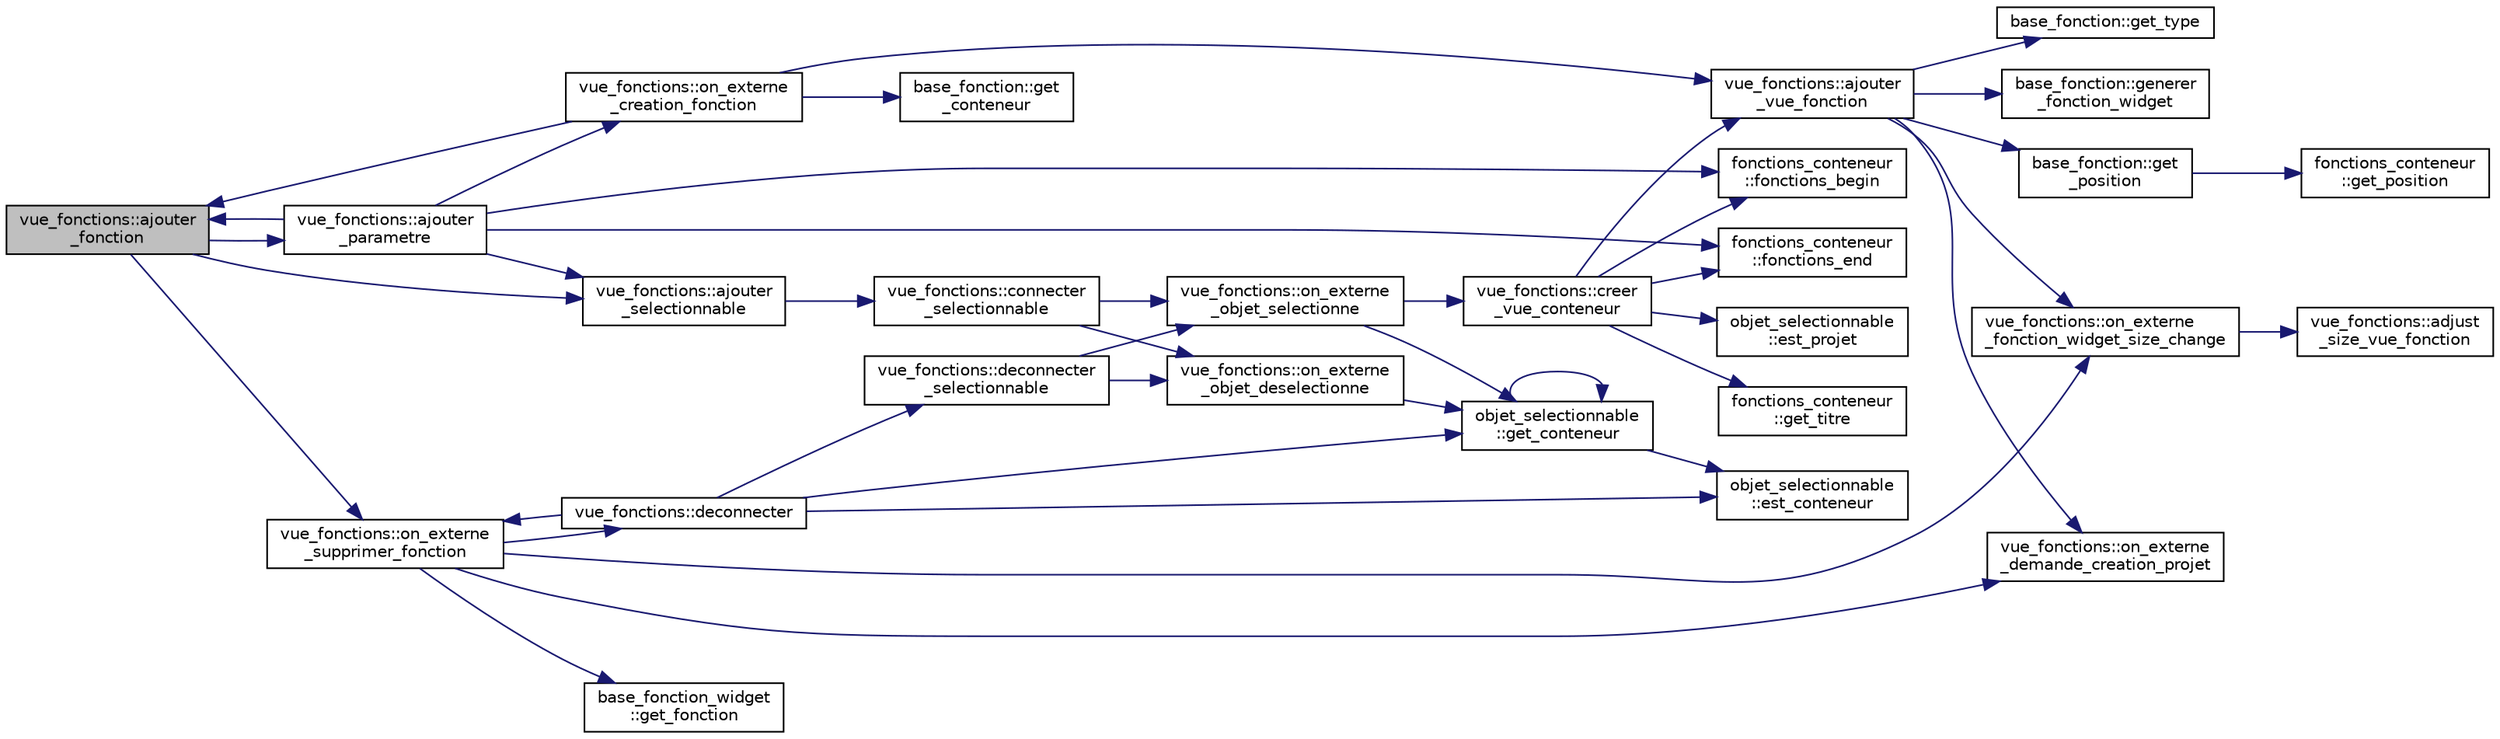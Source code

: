 digraph "vue_fonctions::ajouter_fonction"
{
  edge [fontname="Helvetica",fontsize="10",labelfontname="Helvetica",labelfontsize="10"];
  node [fontname="Helvetica",fontsize="10",shape=record];
  rankdir="LR";
  Node11 [label="vue_fonctions::ajouter\l_fonction",height=0.2,width=0.4,color="black", fillcolor="grey75", style="filled", fontcolor="black"];
  Node11 -> Node12 [color="midnightblue",fontsize="10",style="solid",fontname="Helvetica"];
  Node12 [label="vue_fonctions::ajouter\l_selectionnable",height=0.2,width=0.4,color="black", fillcolor="white", style="filled",URL="$classvue__fonctions.html#a77d4c5f3bb2ec3a1160c1d05c23b8bb0"];
  Node12 -> Node13 [color="midnightblue",fontsize="10",style="solid",fontname="Helvetica"];
  Node13 [label="vue_fonctions::connecter\l_selectionnable",height=0.2,width=0.4,color="black", fillcolor="white", style="filled",URL="$classvue__fonctions.html#a8b4d92b99c2f8bad26192a3d496cd97a"];
  Node13 -> Node14 [color="midnightblue",fontsize="10",style="solid",fontname="Helvetica"];
  Node14 [label="vue_fonctions::on_externe\l_objet_selectionne",height=0.2,width=0.4,color="black", fillcolor="white", style="filled",URL="$classvue__fonctions.html#a610daa1bb1cad846dbd1c6a9db10f295"];
  Node14 -> Node15 [color="midnightblue",fontsize="10",style="solid",fontname="Helvetica"];
  Node15 [label="objet_selectionnable\l::get_conteneur",height=0.2,width=0.4,color="black", fillcolor="white", style="filled",URL="$classobjet__selectionnable.html#ab809d020155b7fec48ff3adbe15c9b65"];
  Node15 -> Node16 [color="midnightblue",fontsize="10",style="solid",fontname="Helvetica"];
  Node16 [label="objet_selectionnable\l::est_conteneur",height=0.2,width=0.4,color="black", fillcolor="white", style="filled",URL="$classobjet__selectionnable.html#a2c6b5b342b5f3a9f48893f793f935e0f"];
  Node15 -> Node15 [color="midnightblue",fontsize="10",style="solid",fontname="Helvetica"];
  Node14 -> Node17 [color="midnightblue",fontsize="10",style="solid",fontname="Helvetica"];
  Node17 [label="vue_fonctions::creer\l_vue_conteneur",height=0.2,width=0.4,color="black", fillcolor="white", style="filled",URL="$classvue__fonctions.html#a43f442e02fedae787e0027e5c766cab4",tooltip="On crée la vue. "];
  Node17 -> Node18 [color="midnightblue",fontsize="10",style="solid",fontname="Helvetica"];
  Node18 [label="objet_selectionnable\l::est_projet",height=0.2,width=0.4,color="black", fillcolor="white", style="filled",URL="$classobjet__selectionnable.html#a49ea1a29523e46f099896477a2b43eaa"];
  Node17 -> Node19 [color="midnightblue",fontsize="10",style="solid",fontname="Helvetica"];
  Node19 [label="fonctions_conteneur\l::get_titre",height=0.2,width=0.4,color="black", fillcolor="white", style="filled",URL="$classfonctions__conteneur.html#ab81d1b229c4f0564ef2aef27345bf1ad"];
  Node17 -> Node20 [color="midnightblue",fontsize="10",style="solid",fontname="Helvetica"];
  Node20 [label="fonctions_conteneur\l::fonctions_begin",height=0.2,width=0.4,color="black", fillcolor="white", style="filled",URL="$classfonctions__conteneur.html#aa1db33c3a0bf76b354e77b4a4324357a"];
  Node17 -> Node21 [color="midnightblue",fontsize="10",style="solid",fontname="Helvetica"];
  Node21 [label="fonctions_conteneur\l::fonctions_end",height=0.2,width=0.4,color="black", fillcolor="white", style="filled",URL="$classfonctions__conteneur.html#a165ee65380980b58b521a62810cd7e27"];
  Node17 -> Node22 [color="midnightblue",fontsize="10",style="solid",fontname="Helvetica"];
  Node22 [label="vue_fonctions::ajouter\l_vue_fonction",height=0.2,width=0.4,color="black", fillcolor="white", style="filled",URL="$classvue__fonctions.html#a8965a0253e4ffc9fddb3fb4c595ff751",tooltip="Ajoute la vue de la fonction. "];
  Node22 -> Node23 [color="midnightblue",fontsize="10",style="solid",fontname="Helvetica"];
  Node23 [label="base_fonction::generer\l_fonction_widget",height=0.2,width=0.4,color="black", fillcolor="white", style="filled",URL="$classbase__fonction.html#ad5c8ce64c897fba9cc84bf4dae60ee9a"];
  Node22 -> Node24 [color="midnightblue",fontsize="10",style="solid",fontname="Helvetica"];
  Node24 [label="vue_fonctions::on_externe\l_fonction_widget_size_change",height=0.2,width=0.4,color="black", fillcolor="white", style="filled",URL="$classvue__fonctions.html#aead9d73dffeef24ed7ba17edcda415f3"];
  Node24 -> Node25 [color="midnightblue",fontsize="10",style="solid",fontname="Helvetica"];
  Node25 [label="vue_fonctions::adjust\l_size_vue_fonction",height=0.2,width=0.4,color="black", fillcolor="white", style="filled",URL="$classvue__fonctions.html#a782d0cc63a33af720f8c44958d595425"];
  Node22 -> Node26 [color="midnightblue",fontsize="10",style="solid",fontname="Helvetica"];
  Node26 [label="vue_fonctions::on_externe\l_demande_creation_projet",height=0.2,width=0.4,color="black", fillcolor="white", style="filled",URL="$classvue__fonctions.html#ae54ea51dbad2688ef17e17bd03c6a955"];
  Node22 -> Node27 [color="midnightblue",fontsize="10",style="solid",fontname="Helvetica"];
  Node27 [label="base_fonction::get\l_position",height=0.2,width=0.4,color="black", fillcolor="white", style="filled",URL="$classbase__fonction.html#aa42a2214daf8e49a79b627f62ab9105e"];
  Node27 -> Node28 [color="midnightblue",fontsize="10",style="solid",fontname="Helvetica"];
  Node28 [label="fonctions_conteneur\l::get_position",height=0.2,width=0.4,color="black", fillcolor="white", style="filled",URL="$classfonctions__conteneur.html#a61f2cd0bf2ee27462f470e36a2f43869"];
  Node22 -> Node29 [color="midnightblue",fontsize="10",style="solid",fontname="Helvetica"];
  Node29 [label="base_fonction::get_type",height=0.2,width=0.4,color="black", fillcolor="white", style="filled",URL="$classbase__fonction.html#a8ed620b54f5ef377c2593952eafd6ad9",tooltip="Retourne le type de la fonction. "];
  Node13 -> Node30 [color="midnightblue",fontsize="10",style="solid",fontname="Helvetica"];
  Node30 [label="vue_fonctions::on_externe\l_objet_deselectionne",height=0.2,width=0.4,color="black", fillcolor="white", style="filled",URL="$classvue__fonctions.html#ae7a54dcd3bcf5d69fbf48cf955bacc2e"];
  Node30 -> Node15 [color="midnightblue",fontsize="10",style="solid",fontname="Helvetica"];
  Node11 -> Node31 [color="midnightblue",fontsize="10",style="solid",fontname="Helvetica"];
  Node31 [label="vue_fonctions::ajouter\l_parametre",height=0.2,width=0.4,color="black", fillcolor="white", style="filled",URL="$classvue__fonctions.html#ac0eb435722cb06695d5a30456659f729"];
  Node31 -> Node12 [color="midnightblue",fontsize="10",style="solid",fontname="Helvetica"];
  Node31 -> Node32 [color="midnightblue",fontsize="10",style="solid",fontname="Helvetica"];
  Node32 [label="vue_fonctions::on_externe\l_creation_fonction",height=0.2,width=0.4,color="black", fillcolor="white", style="filled",URL="$classvue__fonctions.html#a83878c3919ac64ebcd7c04c7c1046888"];
  Node32 -> Node11 [color="midnightblue",fontsize="10",style="solid",fontname="Helvetica"];
  Node32 -> Node33 [color="midnightblue",fontsize="10",style="solid",fontname="Helvetica"];
  Node33 [label="base_fonction::get\l_conteneur",height=0.2,width=0.4,color="black", fillcolor="white", style="filled",URL="$classbase__fonction.html#a3ae15ad4fd18fed8252fe6d10ca17d23"];
  Node32 -> Node22 [color="midnightblue",fontsize="10",style="solid",fontname="Helvetica"];
  Node31 -> Node20 [color="midnightblue",fontsize="10",style="solid",fontname="Helvetica"];
  Node31 -> Node21 [color="midnightblue",fontsize="10",style="solid",fontname="Helvetica"];
  Node31 -> Node11 [color="midnightblue",fontsize="10",style="solid",fontname="Helvetica"];
  Node11 -> Node34 [color="midnightblue",fontsize="10",style="solid",fontname="Helvetica"];
  Node34 [label="vue_fonctions::on_externe\l_supprimer_fonction",height=0.2,width=0.4,color="black", fillcolor="white", style="filled",URL="$classvue__fonctions.html#aabefa95bb20446100e0e06b13ce13709"];
  Node34 -> Node35 [color="midnightblue",fontsize="10",style="solid",fontname="Helvetica"];
  Node35 [label="base_fonction_widget\l::get_fonction",height=0.2,width=0.4,color="black", fillcolor="white", style="filled",URL="$classbase__fonction__widget.html#a86881992358c9b5cbdacf45a96589b83"];
  Node34 -> Node24 [color="midnightblue",fontsize="10",style="solid",fontname="Helvetica"];
  Node34 -> Node26 [color="midnightblue",fontsize="10",style="solid",fontname="Helvetica"];
  Node34 -> Node36 [color="midnightblue",fontsize="10",style="solid",fontname="Helvetica"];
  Node36 [label="vue_fonctions::deconnecter",height=0.2,width=0.4,color="black", fillcolor="white", style="filled",URL="$classvue__fonctions.html#afbfdf4e7b3af476f7b9e8449a02f3cb7"];
  Node36 -> Node37 [color="midnightblue",fontsize="10",style="solid",fontname="Helvetica"];
  Node37 [label="vue_fonctions::deconnecter\l_selectionnable",height=0.2,width=0.4,color="black", fillcolor="white", style="filled",URL="$classvue__fonctions.html#a4fee6efdbbbabd34a5afbf431bc8a59b"];
  Node37 -> Node14 [color="midnightblue",fontsize="10",style="solid",fontname="Helvetica"];
  Node37 -> Node30 [color="midnightblue",fontsize="10",style="solid",fontname="Helvetica"];
  Node36 -> Node16 [color="midnightblue",fontsize="10",style="solid",fontname="Helvetica"];
  Node36 -> Node15 [color="midnightblue",fontsize="10",style="solid",fontname="Helvetica"];
  Node36 -> Node34 [color="midnightblue",fontsize="10",style="solid",fontname="Helvetica"];
}
